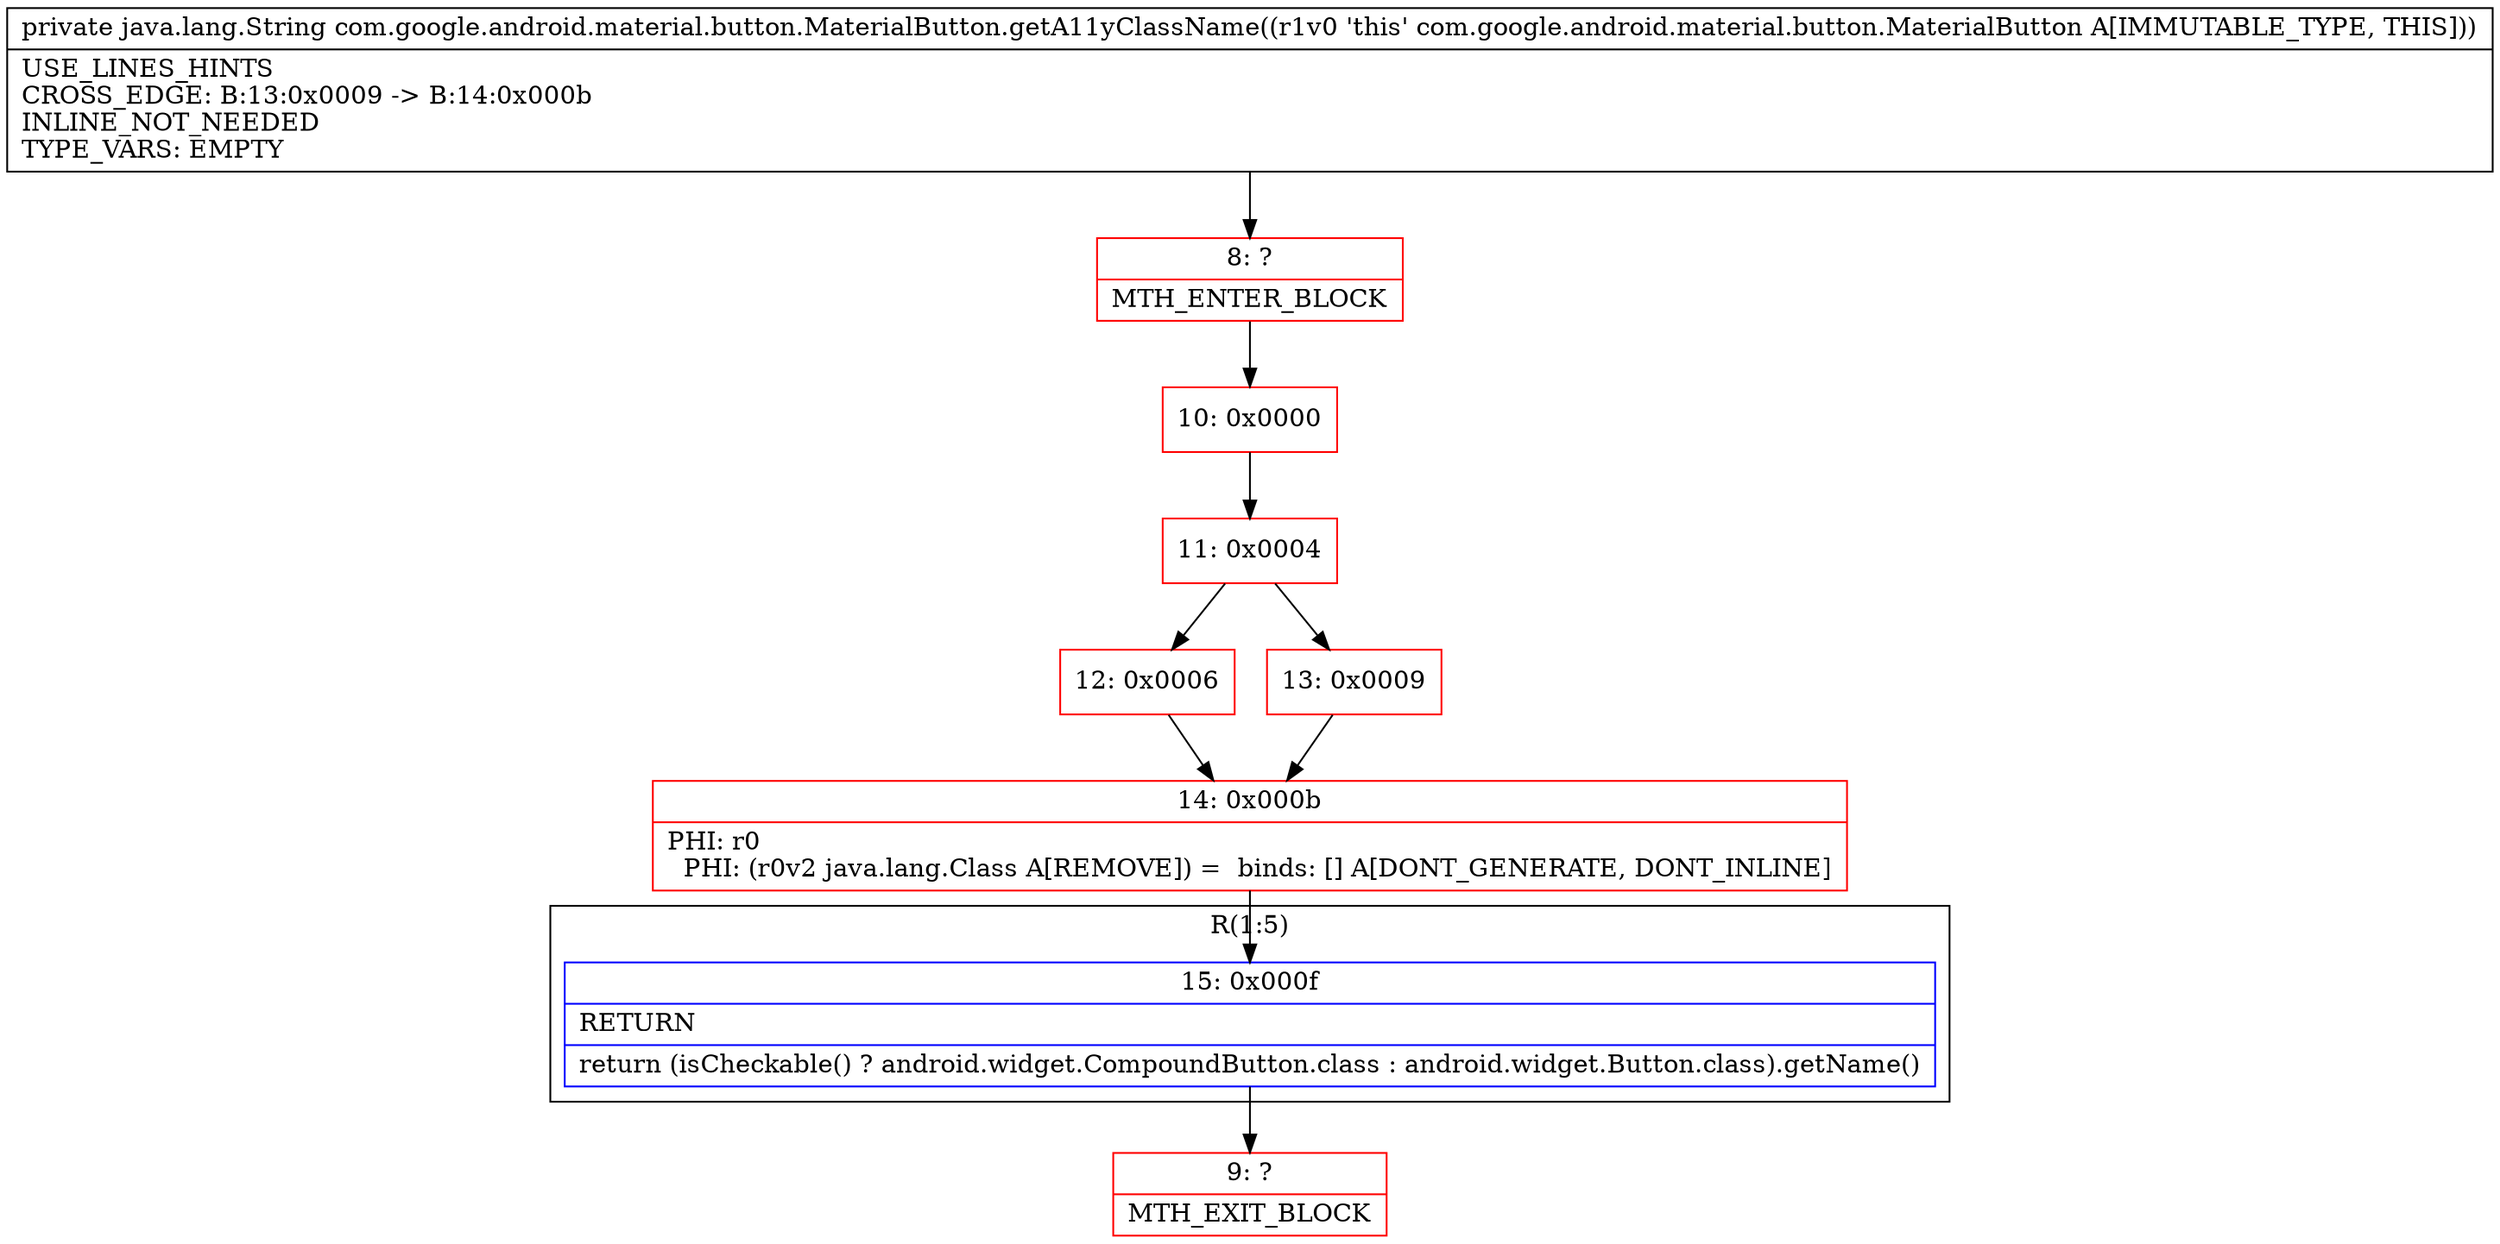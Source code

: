 digraph "CFG forcom.google.android.material.button.MaterialButton.getA11yClassName()Ljava\/lang\/String;" {
subgraph cluster_Region_1626185435 {
label = "R(1:5)";
node [shape=record,color=blue];
Node_15 [shape=record,label="{15\:\ 0x000f|RETURN\l|return (isCheckable() ? android.widget.CompoundButton.class : android.widget.Button.class).getName()\l}"];
}
Node_8 [shape=record,color=red,label="{8\:\ ?|MTH_ENTER_BLOCK\l}"];
Node_10 [shape=record,color=red,label="{10\:\ 0x0000}"];
Node_11 [shape=record,color=red,label="{11\:\ 0x0004}"];
Node_12 [shape=record,color=red,label="{12\:\ 0x0006}"];
Node_14 [shape=record,color=red,label="{14\:\ 0x000b|PHI: r0 \l  PHI: (r0v2 java.lang.Class A[REMOVE]) =  binds: [] A[DONT_GENERATE, DONT_INLINE]\l}"];
Node_9 [shape=record,color=red,label="{9\:\ ?|MTH_EXIT_BLOCK\l}"];
Node_13 [shape=record,color=red,label="{13\:\ 0x0009}"];
MethodNode[shape=record,label="{private java.lang.String com.google.android.material.button.MaterialButton.getA11yClassName((r1v0 'this' com.google.android.material.button.MaterialButton A[IMMUTABLE_TYPE, THIS]))  | USE_LINES_HINTS\lCROSS_EDGE: B:13:0x0009 \-\> B:14:0x000b\lINLINE_NOT_NEEDED\lTYPE_VARS: EMPTY\l}"];
MethodNode -> Node_8;Node_15 -> Node_9;
Node_8 -> Node_10;
Node_10 -> Node_11;
Node_11 -> Node_12;
Node_11 -> Node_13;
Node_12 -> Node_14;
Node_14 -> Node_15;
Node_13 -> Node_14;
}

